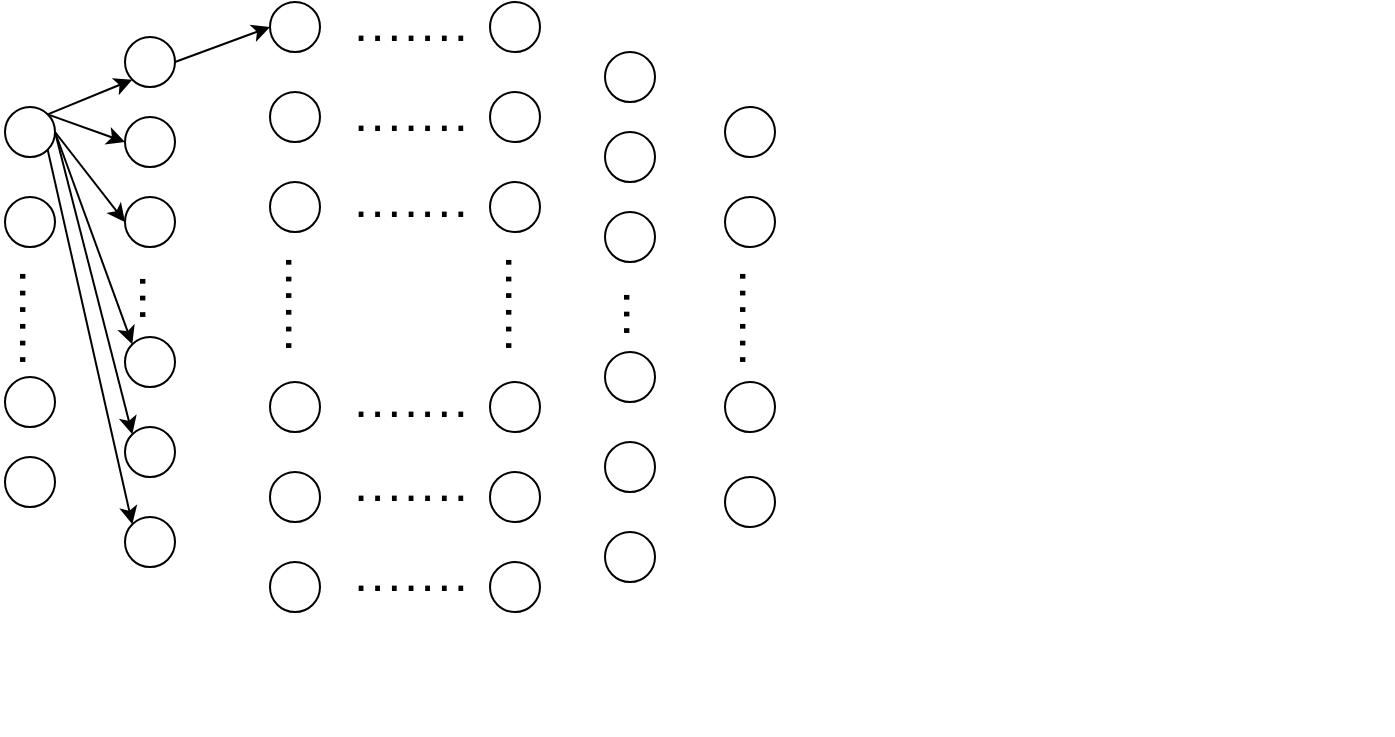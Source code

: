 <mxfile version="13.0.3" type="device"><diagram id="9RlQLRLjaUqzw3D30WtQ" name="第 1 页"><mxGraphModel dx="1106" dy="780" grid="1" gridSize="10" guides="1" tooltips="1" connect="1" arrows="1" fold="1" page="1" pageScale="1" pageWidth="827" pageHeight="1169" math="1" shadow="0"><root><mxCell id="0"/><mxCell id="1" parent="0"/><mxCell id="EbtKJIZfzxzyc9Q78toy-15" style="edgeStyle=none;rounded=0;orthogonalLoop=1;jettySize=auto;html=1;exitX=1;exitY=0;exitDx=0;exitDy=0;entryX=0;entryY=1;entryDx=0;entryDy=0;" edge="1" parent="1" source="vGqwyGGUd037bssAzW7w-1" target="vGqwyGGUd037bssAzW7w-17"><mxGeometry relative="1" as="geometry"/></mxCell><mxCell id="EbtKJIZfzxzyc9Q78toy-16" style="edgeStyle=none;rounded=0;orthogonalLoop=1;jettySize=auto;html=1;exitX=1;exitY=0;exitDx=0;exitDy=0;entryX=0;entryY=0.5;entryDx=0;entryDy=0;" edge="1" parent="1" source="vGqwyGGUd037bssAzW7w-1" target="vGqwyGGUd037bssAzW7w-2"><mxGeometry relative="1" as="geometry"/></mxCell><mxCell id="EbtKJIZfzxzyc9Q78toy-17" style="edgeStyle=none;rounded=0;orthogonalLoop=1;jettySize=auto;html=1;exitX=1;exitY=0.5;exitDx=0;exitDy=0;entryX=0;entryY=0.5;entryDx=0;entryDy=0;" edge="1" parent="1" source="vGqwyGGUd037bssAzW7w-1" target="vGqwyGGUd037bssAzW7w-6"><mxGeometry relative="1" as="geometry"/></mxCell><mxCell id="EbtKJIZfzxzyc9Q78toy-18" style="edgeStyle=none;rounded=0;orthogonalLoop=1;jettySize=auto;html=1;exitX=1;exitY=0.5;exitDx=0;exitDy=0;entryX=0;entryY=0;entryDx=0;entryDy=0;" edge="1" parent="1" source="vGqwyGGUd037bssAzW7w-1" target="vGqwyGGUd037bssAzW7w-5"><mxGeometry relative="1" as="geometry"/></mxCell><mxCell id="EbtKJIZfzxzyc9Q78toy-19" style="edgeStyle=none;rounded=0;orthogonalLoop=1;jettySize=auto;html=1;exitX=1;exitY=0.5;exitDx=0;exitDy=0;entryX=0;entryY=0;entryDx=0;entryDy=0;" edge="1" parent="1" source="vGqwyGGUd037bssAzW7w-1" target="vGqwyGGUd037bssAzW7w-4"><mxGeometry relative="1" as="geometry"/></mxCell><mxCell id="EbtKJIZfzxzyc9Q78toy-21" style="edgeStyle=none;rounded=0;orthogonalLoop=1;jettySize=auto;html=1;exitX=1;exitY=1;exitDx=0;exitDy=0;entryX=0;entryY=0;entryDx=0;entryDy=0;" edge="1" parent="1" source="vGqwyGGUd037bssAzW7w-1" target="vGqwyGGUd037bssAzW7w-10"><mxGeometry relative="1" as="geometry"/></mxCell><mxCell id="vGqwyGGUd037bssAzW7w-1" value="" style="ellipse;whiteSpace=wrap;html=1;aspect=fixed;" parent="1" vertex="1"><mxGeometry x="107.5" y="222.5" width="25" height="25" as="geometry"/></mxCell><mxCell id="vGqwyGGUd037bssAzW7w-2" value="" style="ellipse;whiteSpace=wrap;html=1;aspect=fixed;" parent="1" vertex="1"><mxGeometry x="167.5" y="227.5" width="25" height="25" as="geometry"/></mxCell><mxCell id="vGqwyGGUd037bssAzW7w-3" value="" style="ellipse;whiteSpace=wrap;html=1;aspect=fixed;" parent="1" vertex="1"><mxGeometry x="240" y="215" width="25" height="25" as="geometry"/></mxCell><mxCell id="vGqwyGGUd037bssAzW7w-4" value="" style="ellipse;whiteSpace=wrap;html=1;aspect=fixed;" parent="1" vertex="1"><mxGeometry x="167.5" y="382.5" width="25" height="25" as="geometry"/></mxCell><mxCell id="vGqwyGGUd037bssAzW7w-5" value="" style="ellipse;whiteSpace=wrap;html=1;aspect=fixed;" parent="1" vertex="1"><mxGeometry x="167.5" y="337.5" width="25" height="25" as="geometry"/></mxCell><mxCell id="vGqwyGGUd037bssAzW7w-6" value="" style="ellipse;whiteSpace=wrap;html=1;aspect=fixed;" parent="1" vertex="1"><mxGeometry x="167.5" y="267.5" width="25" height="25" as="geometry"/></mxCell><mxCell id="vGqwyGGUd037bssAzW7w-7" value="" style="ellipse;whiteSpace=wrap;html=1;aspect=fixed;" parent="1" vertex="1"><mxGeometry x="240" y="260" width="25" height="25" as="geometry"/></mxCell><mxCell id="vGqwyGGUd037bssAzW7w-8" value="" style="ellipse;whiteSpace=wrap;html=1;aspect=fixed;" parent="1" vertex="1"><mxGeometry x="240" y="170" width="25" height="25" as="geometry"/></mxCell><mxCell id="vGqwyGGUd037bssAzW7w-10" value="" style="ellipse;whiteSpace=wrap;html=1;aspect=fixed;" parent="1" vertex="1"><mxGeometry x="167.5" y="427.5" width="25" height="25" as="geometry"/></mxCell><mxCell id="vGqwyGGUd037bssAzW7w-11" value="" style="ellipse;whiteSpace=wrap;html=1;aspect=fixed;" parent="1" vertex="1"><mxGeometry x="240" y="405" width="25" height="25" as="geometry"/></mxCell><mxCell id="vGqwyGGUd037bssAzW7w-14" value="" style="ellipse;whiteSpace=wrap;html=1;aspect=fixed;" parent="1" vertex="1"><mxGeometry x="240" y="360" width="25" height="25" as="geometry"/></mxCell><mxCell id="vGqwyGGUd037bssAzW7w-15" value="" style="ellipse;whiteSpace=wrap;html=1;aspect=fixed;" parent="1" vertex="1"><mxGeometry x="107.5" y="397.5" width="25" height="25" as="geometry"/></mxCell><mxCell id="vGqwyGGUd037bssAzW7w-16" value="" style="ellipse;whiteSpace=wrap;html=1;aspect=fixed;" parent="1" vertex="1"><mxGeometry x="107.5" y="357.5" width="25" height="25" as="geometry"/></mxCell><mxCell id="EbtKJIZfzxzyc9Q78toy-14" style="rounded=0;orthogonalLoop=1;jettySize=auto;html=1;exitX=1;exitY=0.5;exitDx=0;exitDy=0;entryX=0;entryY=0.5;entryDx=0;entryDy=0;" edge="1" parent="1" source="vGqwyGGUd037bssAzW7w-17" target="vGqwyGGUd037bssAzW7w-8"><mxGeometry relative="1" as="geometry"/></mxCell><mxCell id="vGqwyGGUd037bssAzW7w-17" value="" style="ellipse;whiteSpace=wrap;html=1;aspect=fixed;" parent="1" vertex="1"><mxGeometry x="167.5" y="187.5" width="25" height="25" as="geometry"/></mxCell><mxCell id="vGqwyGGUd037bssAzW7w-18" value="" style="ellipse;whiteSpace=wrap;html=1;aspect=fixed;" parent="1" vertex="1"><mxGeometry x="107.5" y="267.5" width="25" height="25" as="geometry"/></mxCell><mxCell id="vGqwyGGUd037bssAzW7w-23" value="" style="ellipse;whiteSpace=wrap;html=1;aspect=fixed;" parent="1" vertex="1"><mxGeometry x="240" y="450" width="25" height="25" as="geometry"/></mxCell><mxCell id="vGqwyGGUd037bssAzW7w-33" value="" style="ellipse;whiteSpace=wrap;html=1;aspect=fixed;" parent="1" vertex="1"><mxGeometry x="350" y="215" width="25" height="25" as="geometry"/></mxCell><mxCell id="vGqwyGGUd037bssAzW7w-34" value="" style="ellipse;whiteSpace=wrap;html=1;aspect=fixed;" parent="1" vertex="1"><mxGeometry x="350" y="260" width="25" height="25" as="geometry"/></mxCell><mxCell id="vGqwyGGUd037bssAzW7w-35" value="" style="ellipse;whiteSpace=wrap;html=1;aspect=fixed;" parent="1" vertex="1"><mxGeometry x="350" y="170" width="25" height="25" as="geometry"/></mxCell><mxCell id="vGqwyGGUd037bssAzW7w-36" value="" style="ellipse;whiteSpace=wrap;html=1;aspect=fixed;" parent="1" vertex="1"><mxGeometry x="350" y="405" width="25" height="25" as="geometry"/></mxCell><mxCell id="vGqwyGGUd037bssAzW7w-37" value="" style="ellipse;whiteSpace=wrap;html=1;aspect=fixed;" parent="1" vertex="1"><mxGeometry x="350" y="360" width="25" height="25" as="geometry"/></mxCell><mxCell id="vGqwyGGUd037bssAzW7w-38" value="" style="ellipse;whiteSpace=wrap;html=1;aspect=fixed;" parent="1" vertex="1"><mxGeometry x="350" y="450" width="25" height="25" as="geometry"/></mxCell><mxCell id="vGqwyGGUd037bssAzW7w-57" value="" style="group;direction=east;rotation=129;" parent="1" vertex="1" connectable="0"><mxGeometry x="540" y="220" width="175" height="305" as="geometry"/></mxCell><mxCell id="vGqwyGGUd037bssAzW7w-41" value="" style="ellipse;whiteSpace=wrap;html=1;aspect=fixed;direction=east;rotation=0;flipH=1;flipV=1;" parent="1" vertex="1"><mxGeometry x="407.5" y="235" width="25" height="25" as="geometry"/></mxCell><mxCell id="vGqwyGGUd037bssAzW7w-43" value="" style="ellipse;whiteSpace=wrap;html=1;aspect=fixed;direction=east;rotation=0;flipH=1;flipV=1;" parent="1" vertex="1"><mxGeometry x="407.5" y="390" width="25" height="25" as="geometry"/></mxCell><mxCell id="vGqwyGGUd037bssAzW7w-44" value="" style="ellipse;whiteSpace=wrap;html=1;aspect=fixed;direction=east;rotation=0;flipH=1;flipV=1;" parent="1" vertex="1"><mxGeometry x="407.5" y="345" width="25" height="25" as="geometry"/></mxCell><mxCell id="vGqwyGGUd037bssAzW7w-45" value="" style="ellipse;whiteSpace=wrap;html=1;aspect=fixed;direction=east;rotation=0;flipH=1;flipV=1;" parent="1" vertex="1"><mxGeometry x="407.5" y="275" width="25" height="25" as="geometry"/></mxCell><mxCell id="vGqwyGGUd037bssAzW7w-48" value="" style="ellipse;whiteSpace=wrap;html=1;aspect=fixed;direction=east;rotation=0;flipH=1;flipV=1;" parent="1" vertex="1"><mxGeometry x="407.5" y="435" width="25" height="25" as="geometry"/></mxCell><mxCell id="vGqwyGGUd037bssAzW7w-53" value="" style="ellipse;whiteSpace=wrap;html=1;aspect=fixed;direction=east;rotation=0;flipH=1;flipV=1;" parent="1" vertex="1"><mxGeometry x="407.5" y="195" width="25" height="25" as="geometry"/></mxCell><mxCell id="vGqwyGGUd037bssAzW7w-40" value="" style="ellipse;whiteSpace=wrap;html=1;aspect=fixed;direction=east;rotation=0;flipH=1;flipV=1;" parent="1" vertex="1"><mxGeometry x="467.5" y="222.5" width="25" height="25" as="geometry"/></mxCell><mxCell id="vGqwyGGUd037bssAzW7w-51" value="" style="ellipse;whiteSpace=wrap;html=1;aspect=fixed;direction=east;rotation=0;flipH=1;flipV=1;" parent="1" vertex="1"><mxGeometry x="467.5" y="407.5" width="25" height="25" as="geometry"/></mxCell><mxCell id="vGqwyGGUd037bssAzW7w-52" value="" style="ellipse;whiteSpace=wrap;html=1;aspect=fixed;direction=east;rotation=0;flipH=1;flipV=1;" parent="1" vertex="1"><mxGeometry x="467.5" y="360" width="25" height="25" as="geometry"/></mxCell><mxCell id="vGqwyGGUd037bssAzW7w-54" value="" style="ellipse;whiteSpace=wrap;html=1;aspect=fixed;direction=east;rotation=0;flipH=1;flipV=1;" parent="1" vertex="1"><mxGeometry x="467.5" y="267.5" width="25" height="25" as="geometry"/></mxCell><mxCell id="vGqwyGGUd037bssAzW7w-58" value="&lt;font style=&quot;font-size: 25px&quot;&gt;·······&lt;/font&gt;" style="text;html=1;align=center;verticalAlign=middle;resizable=0;points=[];autosize=1;" parent="1" vertex="1"><mxGeometry x="280" y="175" width="60" height="20" as="geometry"/></mxCell><mxCell id="vGqwyGGUd037bssAzW7w-75" value="&lt;font style=&quot;font-size: 25px&quot;&gt;·······&lt;/font&gt;" style="text;html=1;align=center;verticalAlign=middle;resizable=0;points=[];autosize=1;" parent="1" vertex="1"><mxGeometry x="280" y="220" width="60" height="20" as="geometry"/></mxCell><mxCell id="vGqwyGGUd037bssAzW7w-76" value="&lt;font style=&quot;font-size: 25px&quot;&gt;·······&lt;/font&gt;" style="text;html=1;align=center;verticalAlign=middle;resizable=0;points=[];autosize=1;" parent="1" vertex="1"><mxGeometry x="280" y="262.5" width="60" height="20" as="geometry"/></mxCell><mxCell id="vGqwyGGUd037bssAzW7w-77" value="&lt;font style=&quot;font-size: 25px&quot;&gt;·······&lt;/font&gt;" style="text;html=1;align=center;verticalAlign=middle;resizable=0;points=[];autosize=1;" parent="1" vertex="1"><mxGeometry x="280" y="362.5" width="60" height="20" as="geometry"/></mxCell><mxCell id="vGqwyGGUd037bssAzW7w-78" value="&lt;font style=&quot;font-size: 25px&quot;&gt;·······&lt;/font&gt;" style="text;html=1;align=center;verticalAlign=middle;resizable=0;points=[];autosize=1;" parent="1" vertex="1"><mxGeometry x="280" y="405" width="60" height="20" as="geometry"/></mxCell><mxCell id="vGqwyGGUd037bssAzW7w-79" value="&lt;font style=&quot;font-size: 25px&quot;&gt;·······&lt;/font&gt;" style="text;html=1;align=center;verticalAlign=middle;resizable=0;points=[];autosize=1;" parent="1" vertex="1"><mxGeometry x="280" y="450" width="60" height="20" as="geometry"/></mxCell><mxCell id="EbtKJIZfzxzyc9Q78toy-4" value="&lt;font style=&quot;font-size: 25px&quot;&gt;······&lt;/font&gt;" style="text;html=1;align=center;verticalAlign=middle;resizable=0;points=[];autosize=1;rotation=90;" vertex="1" parent="1"><mxGeometry x="332.5" y="310" width="60" height="20" as="geometry"/></mxCell><mxCell id="EbtKJIZfzxzyc9Q78toy-6" value="&lt;font style=&quot;font-size: 25px&quot;&gt;···&lt;/font&gt;" style="text;html=1;align=center;verticalAlign=middle;resizable=0;points=[];autosize=1;rotation=90;" vertex="1" parent="1"><mxGeometry x="401.5" y="315" width="40" height="20" as="geometry"/></mxCell><mxCell id="EbtKJIZfzxzyc9Q78toy-7" value="&lt;font style=&quot;font-size: 25px&quot;&gt;···&lt;/font&gt;" style="text;html=1;align=center;verticalAlign=middle;resizable=0;points=[];autosize=1;rotation=90;" vertex="1" parent="1"><mxGeometry x="160" y="307.5" width="40" height="20" as="geometry"/></mxCell><mxCell id="EbtKJIZfzxzyc9Q78toy-8" value="&lt;font style=&quot;font-size: 25px&quot;&gt;······&lt;/font&gt;" style="text;html=1;align=center;verticalAlign=middle;resizable=0;points=[];autosize=1;rotation=90;" vertex="1" parent="1"><mxGeometry x="222.5" y="310" width="60" height="20" as="geometry"/></mxCell><mxCell id="EbtKJIZfzxzyc9Q78toy-9" value="&lt;font style=&quot;font-size: 25px&quot;&gt;······&lt;/font&gt;" style="text;html=1;align=center;verticalAlign=middle;resizable=0;points=[];autosize=1;rotation=90;" vertex="1" parent="1"><mxGeometry x="450" y="317.5" width="60" height="20" as="geometry"/></mxCell><mxCell id="EbtKJIZfzxzyc9Q78toy-10" value="&lt;font style=&quot;font-size: 25px&quot;&gt;······&lt;/font&gt;" style="text;html=1;align=center;verticalAlign=middle;resizable=0;points=[];autosize=1;rotation=90;" vertex="1" parent="1"><mxGeometry x="90" y="317.5" width="60" height="20" as="geometry"/></mxCell></root></mxGraphModel></diagram></mxfile>